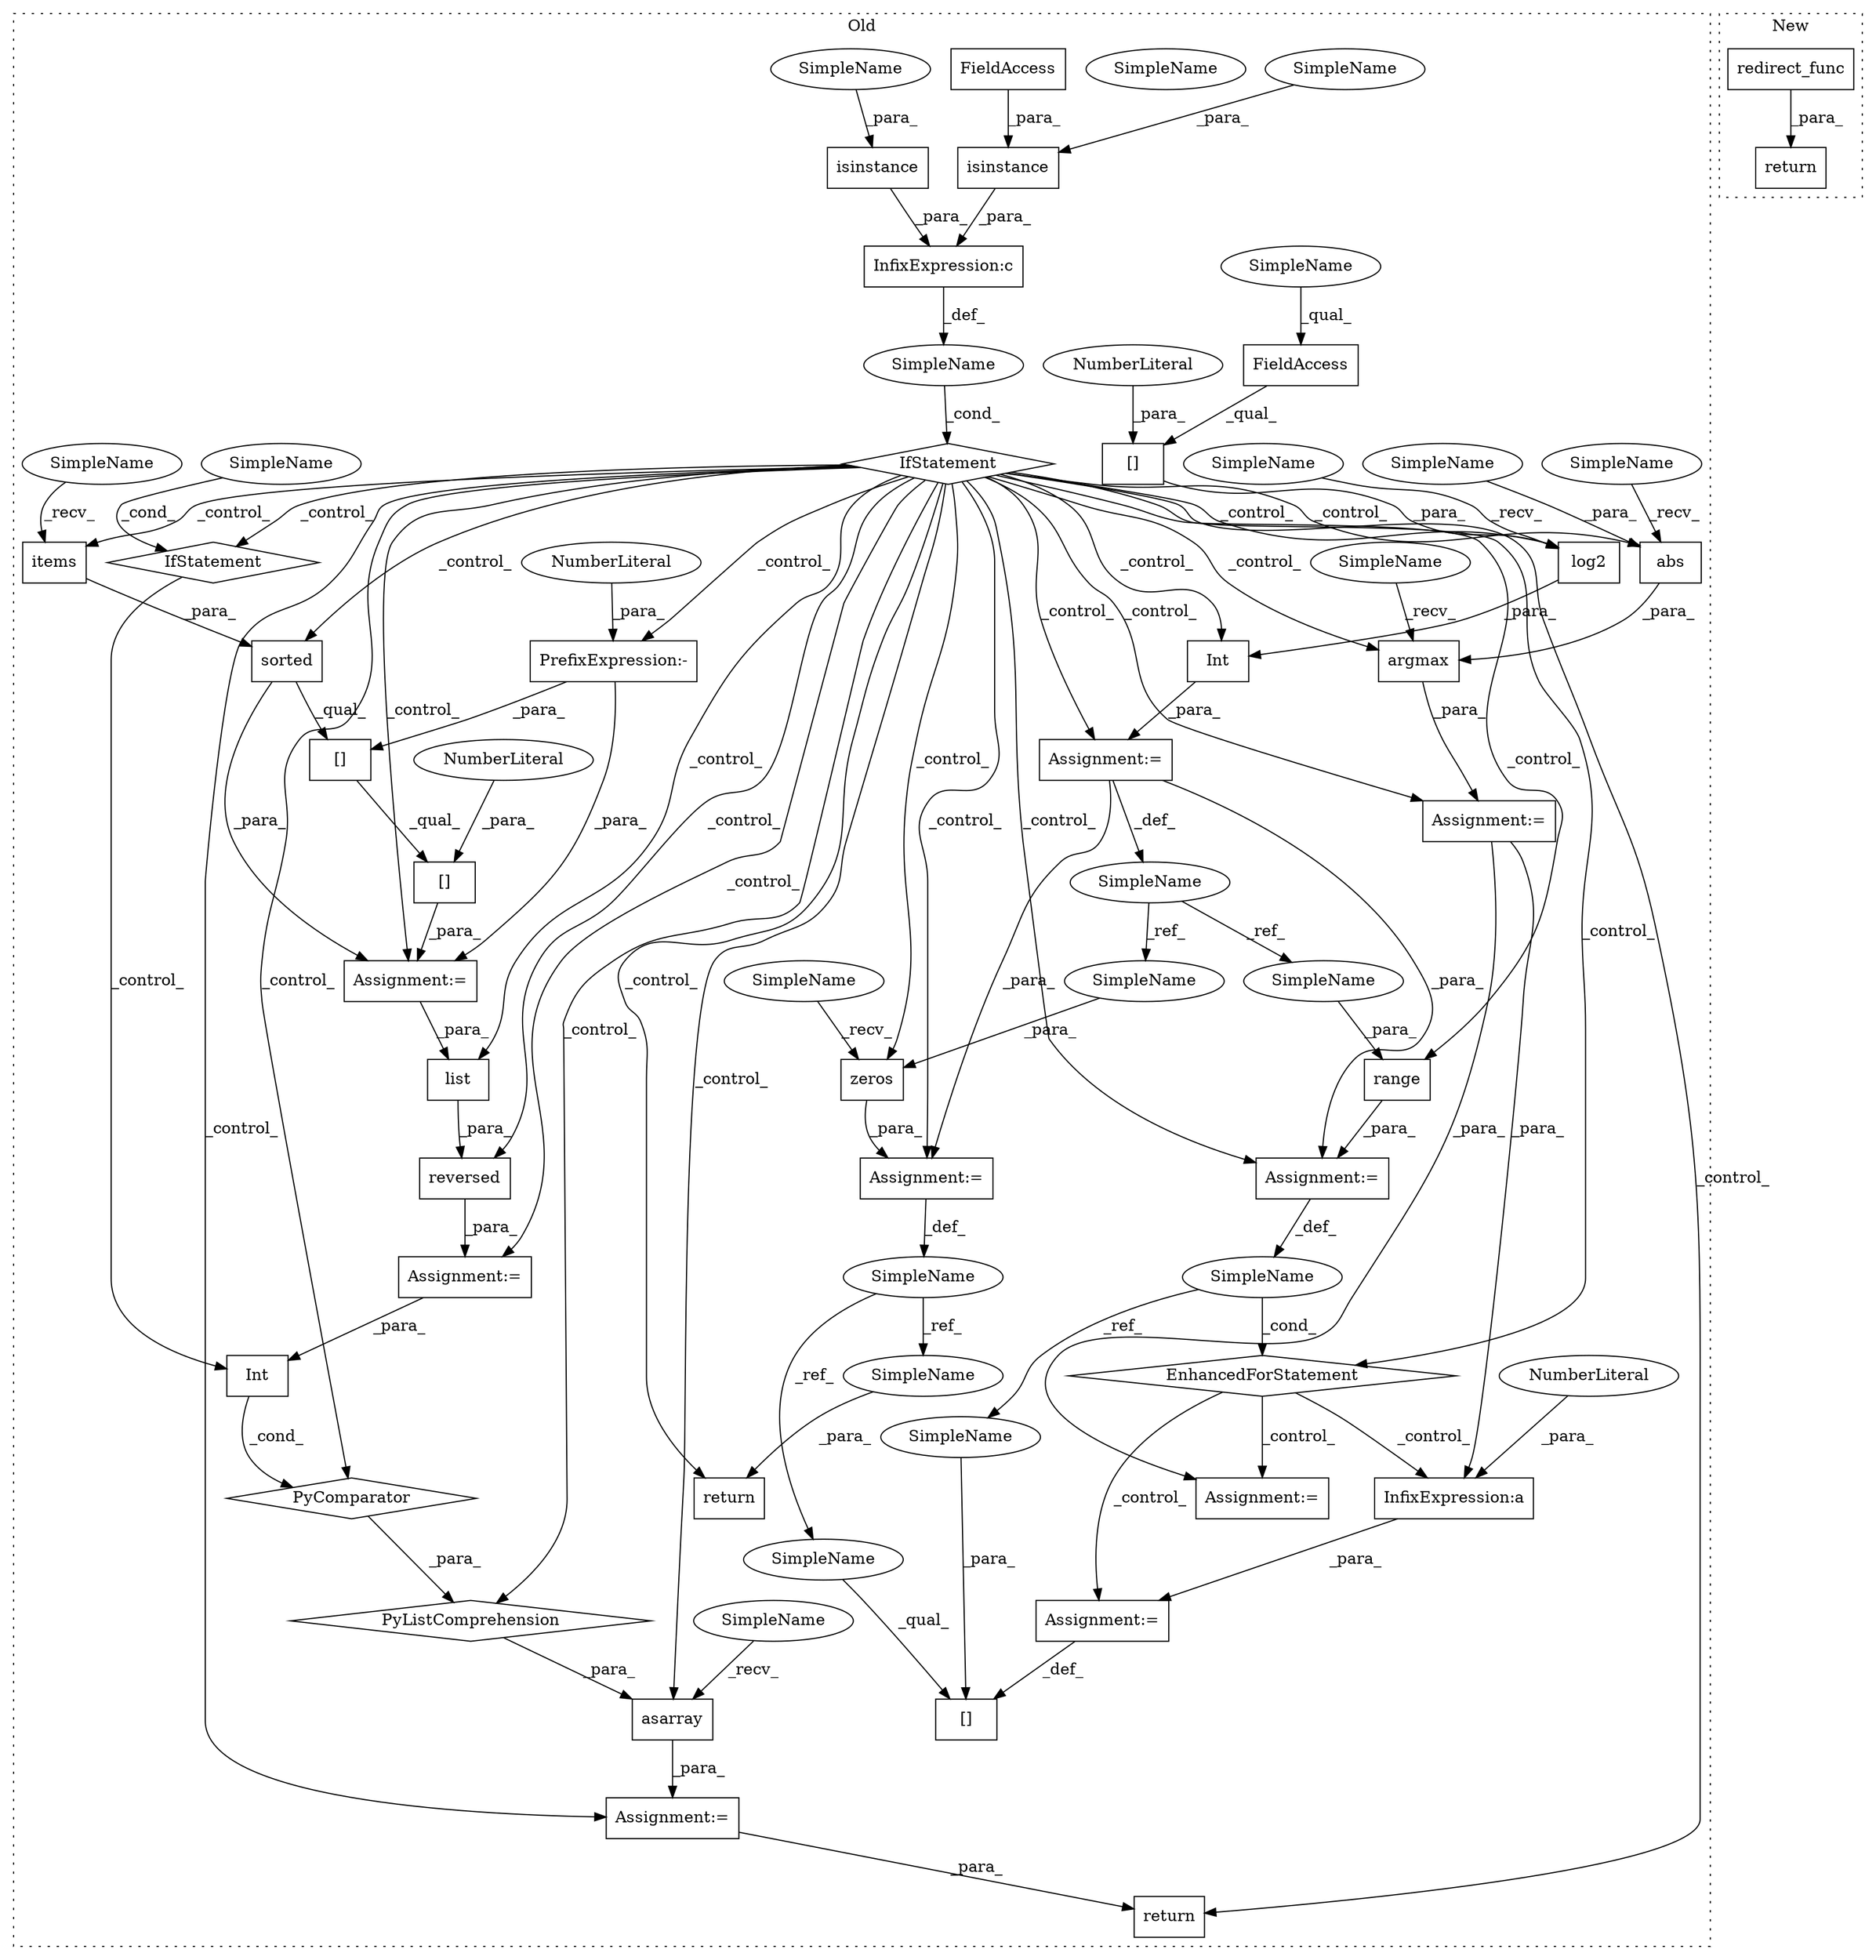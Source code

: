 digraph G {
subgraph cluster0 {
1 [label="asarray" a="32" s="2203,2347" l="21,-5" shape="box"];
3 [label="SimpleName" a="42" s="" l="" shape="ellipse"];
4 [label="Int" a="32" s="2382,2419" l="4,1" shape="box"];
5 [label="InfixExpression:a" a="27" s="2591" l="3" shape="box"];
6 [label="EnhancedForStatement" a="70" s="2499,2572" l="57,2" shape="diamond"];
7 [label="range" a="32" s="2564,2571" l="6,1" shape="box"];
8 [label="[]" a="2" s="2584,2587" l="2,1" shape="box"];
9 [label="NumberLiteral" a="34" s="2594" l="1" shape="ellipse"];
10 [label="InfixExpression:c" a="27" s="2074" l="4" shape="box"];
11 [label="log2" a="32" s="2392,2418" l="5,1" shape="box"];
12 [label="[]" a="2" s="2397,2417" l="19,1" shape="box"];
13 [label="NumberLiteral" a="34" s="2416" l="1" shape="ellipse"];
14 [label="SimpleName" a="42" s="2560" l="1" shape="ellipse"];
15 [label="SimpleName" a="42" s="2475" l="1" shape="ellipse"];
16 [label="return" a="41" s="2627" l="7" shape="box"];
17 [label="isinstance" a="32" s="2045,2073" l="11,1" shape="box"];
18 [label="abs" a="32" s="2449,2465" l="4,1" shape="box"];
19 [label="list" a="32" s="2310,2328" l="5,1" shape="box"];
20 [label="isinstance" a="32" s="2078,2113" l="11,1" shape="box"];
21 [label="PyListComprehension" a="109" s="2224" l="123" shape="diamond"];
22 [label="zeros" a="32" s="2483,2490" l="6,1" shape="box"];
23 [label="PyComparator" a="113" s="2294" l="45" shape="diamond"];
24 [label="sorted" a="32" s="2138,2179" l="7,1" shape="box"];
25 [label="[]" a="2" s="2138,2186" l="47,1" shape="box"];
26 [label="NumberLiteral" a="34" s="2185" l="1" shape="ellipse"];
27 [label="[]" a="2" s="2138,2183" l="43,1" shape="box"];
28 [label="argmax" a="32" s="2436,2466" l="7,1" shape="box"];
29 [label="FieldAccess" a="22" s="2069" l="4" shape="box"];
30 [label="FieldAccess" a="22" s="2397" l="18" shape="box"];
31 [label="IfStatement" a="25" s="2294" l="45" shape="diamond"];
32 [label="Int" a="32" s="2224,2229" l="4,1" shape="box"];
33 [label="IfStatement" a="25" s="2041,2114" l="4,2" shape="diamond"];
34 [label="SimpleName" a="42" s="2380" l="1" shape="ellipse"];
35 [label="SimpleName" a="42" s="2334" l="5" shape="ellipse"];
36 [label="PrefixExpression:-" a="38" s="2181" l="1" shape="box"];
37 [label="NumberLiteral" a="34" s="2182" l="1" shape="ellipse"];
38 [label="Assignment:=" a="7" s="2499,2572" l="57,2" shape="box"];
39 [label="Assignment:=" a="7" s="2381" l="1" shape="box"];
40 [label="Assignment:=" a="7" s="2137" l="1" shape="box"];
41 [label="Assignment:=" a="7" s="2429" l="1" shape="box"];
42 [label="Assignment:=" a="7" s="2294" l="45" shape="box"];
43 [label="Assignment:=" a="7" s="2196" l="1" shape="box"];
44 [label="Assignment:=" a="7" s="2607" l="3" shape="box"];
45 [label="Assignment:=" a="7" s="2588" l="1" shape="box"];
46 [label="Assignment:=" a="7" s="2476" l="1" shape="box"];
47 [label="items" a="32" s="2158" l="7" shape="box"];
49 [label="return" a="41" s="2350" l="7" shape="box"];
50 [label="reversed" a="32" s="2301,2329" l="9,1" shape="box"];
51 [label="SimpleName" a="42" s="2586" l="1" shape="ellipse"];
52 [label="SimpleName" a="42" s="2584" l="1" shape="ellipse"];
53 [label="SimpleName" a="42" s="2634" l="1" shape="ellipse"];
54 [label="SimpleName" a="42" s="2570" l="1" shape="ellipse"];
55 [label="SimpleName" a="42" s="2489" l="1" shape="ellipse"];
56 [label="SimpleName" a="42" s="2334" l="5" shape="ellipse"];
57 [label="SimpleName" a="42" s="2397" l="12" shape="ellipse"];
58 [label="SimpleName" a="42" s="2145" l="12" shape="ellipse"];
59 [label="SimpleName" a="42" s="2056" l="12" shape="ellipse"];
60 [label="SimpleName" a="42" s="2089" l="12" shape="ellipse"];
61 [label="SimpleName" a="42" s="2453" l="12" shape="ellipse"];
62 [label="SimpleName" a="42" s="2386" l="5" shape="ellipse"];
63 [label="SimpleName" a="42" s="2430" l="5" shape="ellipse"];
64 [label="SimpleName" a="42" s="2477" l="5" shape="ellipse"];
65 [label="SimpleName" a="42" s="2197" l="5" shape="ellipse"];
66 [label="SimpleName" a="42" s="2443" l="5" shape="ellipse"];
label = "Old";
style="dotted";
}
subgraph cluster1 {
2 [label="redirect_func" a="32" s="2003,2029" l="14,1" shape="box"];
48 [label="return" a="41" s="1996" l="7" shape="box"];
label = "New";
style="dotted";
}
1 -> 43 [label="_para_"];
2 -> 48 [label="_para_"];
3 -> 33 [label="_cond_"];
4 -> 39 [label="_para_"];
5 -> 45 [label="_para_"];
6 -> 44 [label="_control_"];
6 -> 45 [label="_control_"];
6 -> 5 [label="_control_"];
7 -> 38 [label="_para_"];
9 -> 5 [label="_para_"];
10 -> 3 [label="_def_"];
11 -> 4 [label="_para_"];
12 -> 11 [label="_para_"];
13 -> 12 [label="_para_"];
14 -> 51 [label="_ref_"];
14 -> 6 [label="_cond_"];
15 -> 53 [label="_ref_"];
15 -> 52 [label="_ref_"];
17 -> 10 [label="_para_"];
18 -> 28 [label="_para_"];
19 -> 50 [label="_para_"];
20 -> 10 [label="_para_"];
21 -> 1 [label="_para_"];
22 -> 46 [label="_para_"];
23 -> 21 [label="_para_"];
24 -> 40 [label="_para_"];
24 -> 27 [label="_qual_"];
25 -> 40 [label="_para_"];
26 -> 25 [label="_para_"];
27 -> 25 [label="_qual_"];
28 -> 41 [label="_para_"];
29 -> 17 [label="_para_"];
30 -> 12 [label="_qual_"];
31 -> 32 [label="_control_"];
32 -> 23 [label="_cond_"];
33 -> 21 [label="_control_"];
33 -> 4 [label="_control_"];
33 -> 1 [label="_control_"];
33 -> 39 [label="_control_"];
33 -> 43 [label="_control_"];
33 -> 7 [label="_control_"];
33 -> 28 [label="_control_"];
33 -> 42 [label="_control_"];
33 -> 36 [label="_control_"];
33 -> 40 [label="_control_"];
33 -> 22 [label="_control_"];
33 -> 23 [label="_control_"];
33 -> 11 [label="_control_"];
33 -> 50 [label="_control_"];
33 -> 6 [label="_control_"];
33 -> 47 [label="_control_"];
33 -> 49 [label="_control_"];
33 -> 46 [label="_control_"];
33 -> 38 [label="_control_"];
33 -> 41 [label="_control_"];
33 -> 16 [label="_control_"];
33 -> 19 [label="_control_"];
33 -> 24 [label="_control_"];
33 -> 31 [label="_control_"];
33 -> 18 [label="_control_"];
34 -> 55 [label="_ref_"];
34 -> 54 [label="_ref_"];
36 -> 27 [label="_para_"];
36 -> 40 [label="_para_"];
37 -> 36 [label="_para_"];
38 -> 14 [label="_def_"];
39 -> 34 [label="_def_"];
39 -> 46 [label="_para_"];
39 -> 38 [label="_para_"];
40 -> 19 [label="_para_"];
41 -> 5 [label="_para_"];
41 -> 44 [label="_para_"];
42 -> 32 [label="_para_"];
43 -> 49 [label="_para_"];
45 -> 8 [label="_def_"];
46 -> 15 [label="_def_"];
47 -> 24 [label="_para_"];
50 -> 42 [label="_para_"];
51 -> 8 [label="_para_"];
52 -> 8 [label="_qual_"];
53 -> 16 [label="_para_"];
54 -> 7 [label="_para_"];
55 -> 22 [label="_para_"];
56 -> 31 [label="_cond_"];
57 -> 30 [label="_qual_"];
58 -> 47 [label="_recv_"];
59 -> 17 [label="_para_"];
60 -> 20 [label="_para_"];
61 -> 18 [label="_para_"];
62 -> 11 [label="_recv_"];
63 -> 28 [label="_recv_"];
64 -> 22 [label="_recv_"];
65 -> 1 [label="_recv_"];
66 -> 18 [label="_recv_"];
}